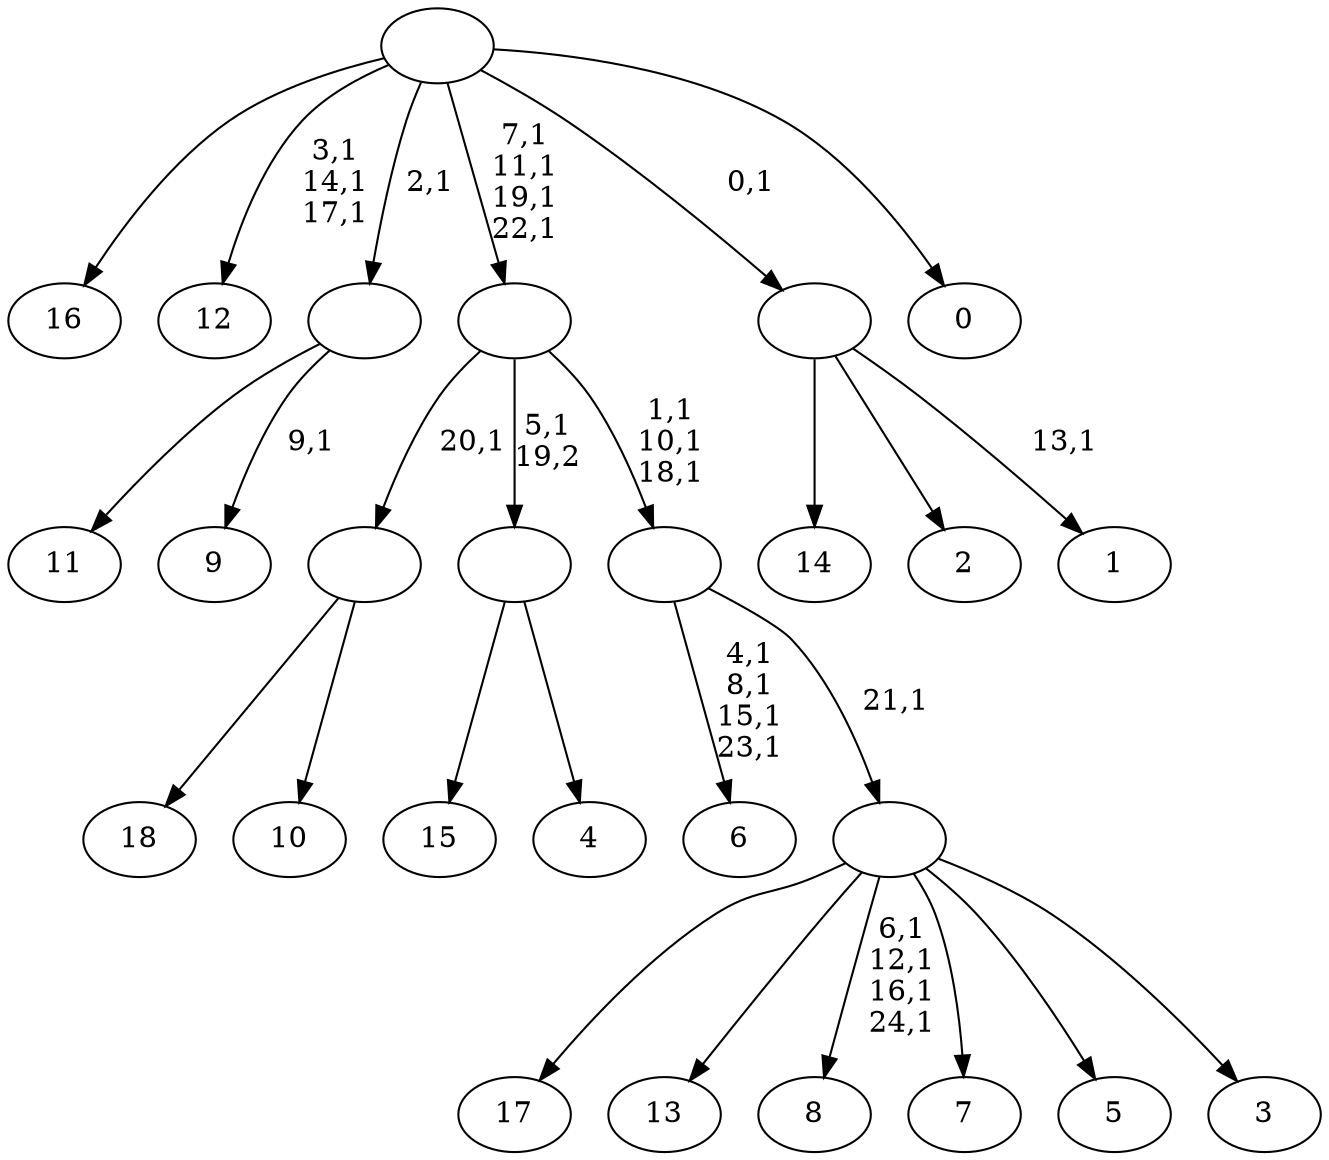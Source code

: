 digraph T {
	44 [label="18"]
	43 [label="17"]
	42 [label="16"]
	41 [label="15"]
	40 [label="14"]
	39 [label="13"]
	38 [label="12"]
	34 [label="11"]
	33 [label="10"]
	32 [label=""]
	31 [label="9"]
	29 [label=""]
	28 [label="8"]
	23 [label="7"]
	22 [label="6"]
	17 [label="5"]
	16 [label="4"]
	15 [label=""]
	14 [label="3"]
	13 [label=""]
	12 [label=""]
	9 [label=""]
	5 [label="2"]
	4 [label="1"]
	2 [label=""]
	1 [label="0"]
	0 [label=""]
	32 -> 44 [label=""]
	32 -> 33 [label=""]
	29 -> 31 [label="9,1"]
	29 -> 34 [label=""]
	15 -> 41 [label=""]
	15 -> 16 [label=""]
	13 -> 28 [label="6,1\n12,1\n16,1\n24,1"]
	13 -> 43 [label=""]
	13 -> 39 [label=""]
	13 -> 23 [label=""]
	13 -> 17 [label=""]
	13 -> 14 [label=""]
	12 -> 22 [label="4,1\n8,1\n15,1\n23,1"]
	12 -> 13 [label="21,1"]
	9 -> 12 [label="1,1\n10,1\n18,1"]
	9 -> 32 [label="20,1"]
	9 -> 15 [label="5,1\n19,2"]
	2 -> 4 [label="13,1"]
	2 -> 40 [label=""]
	2 -> 5 [label=""]
	0 -> 9 [label="7,1\n11,1\n19,1\n22,1"]
	0 -> 38 [label="3,1\n14,1\n17,1"]
	0 -> 42 [label=""]
	0 -> 29 [label="2,1"]
	0 -> 2 [label="0,1"]
	0 -> 1 [label=""]
}
